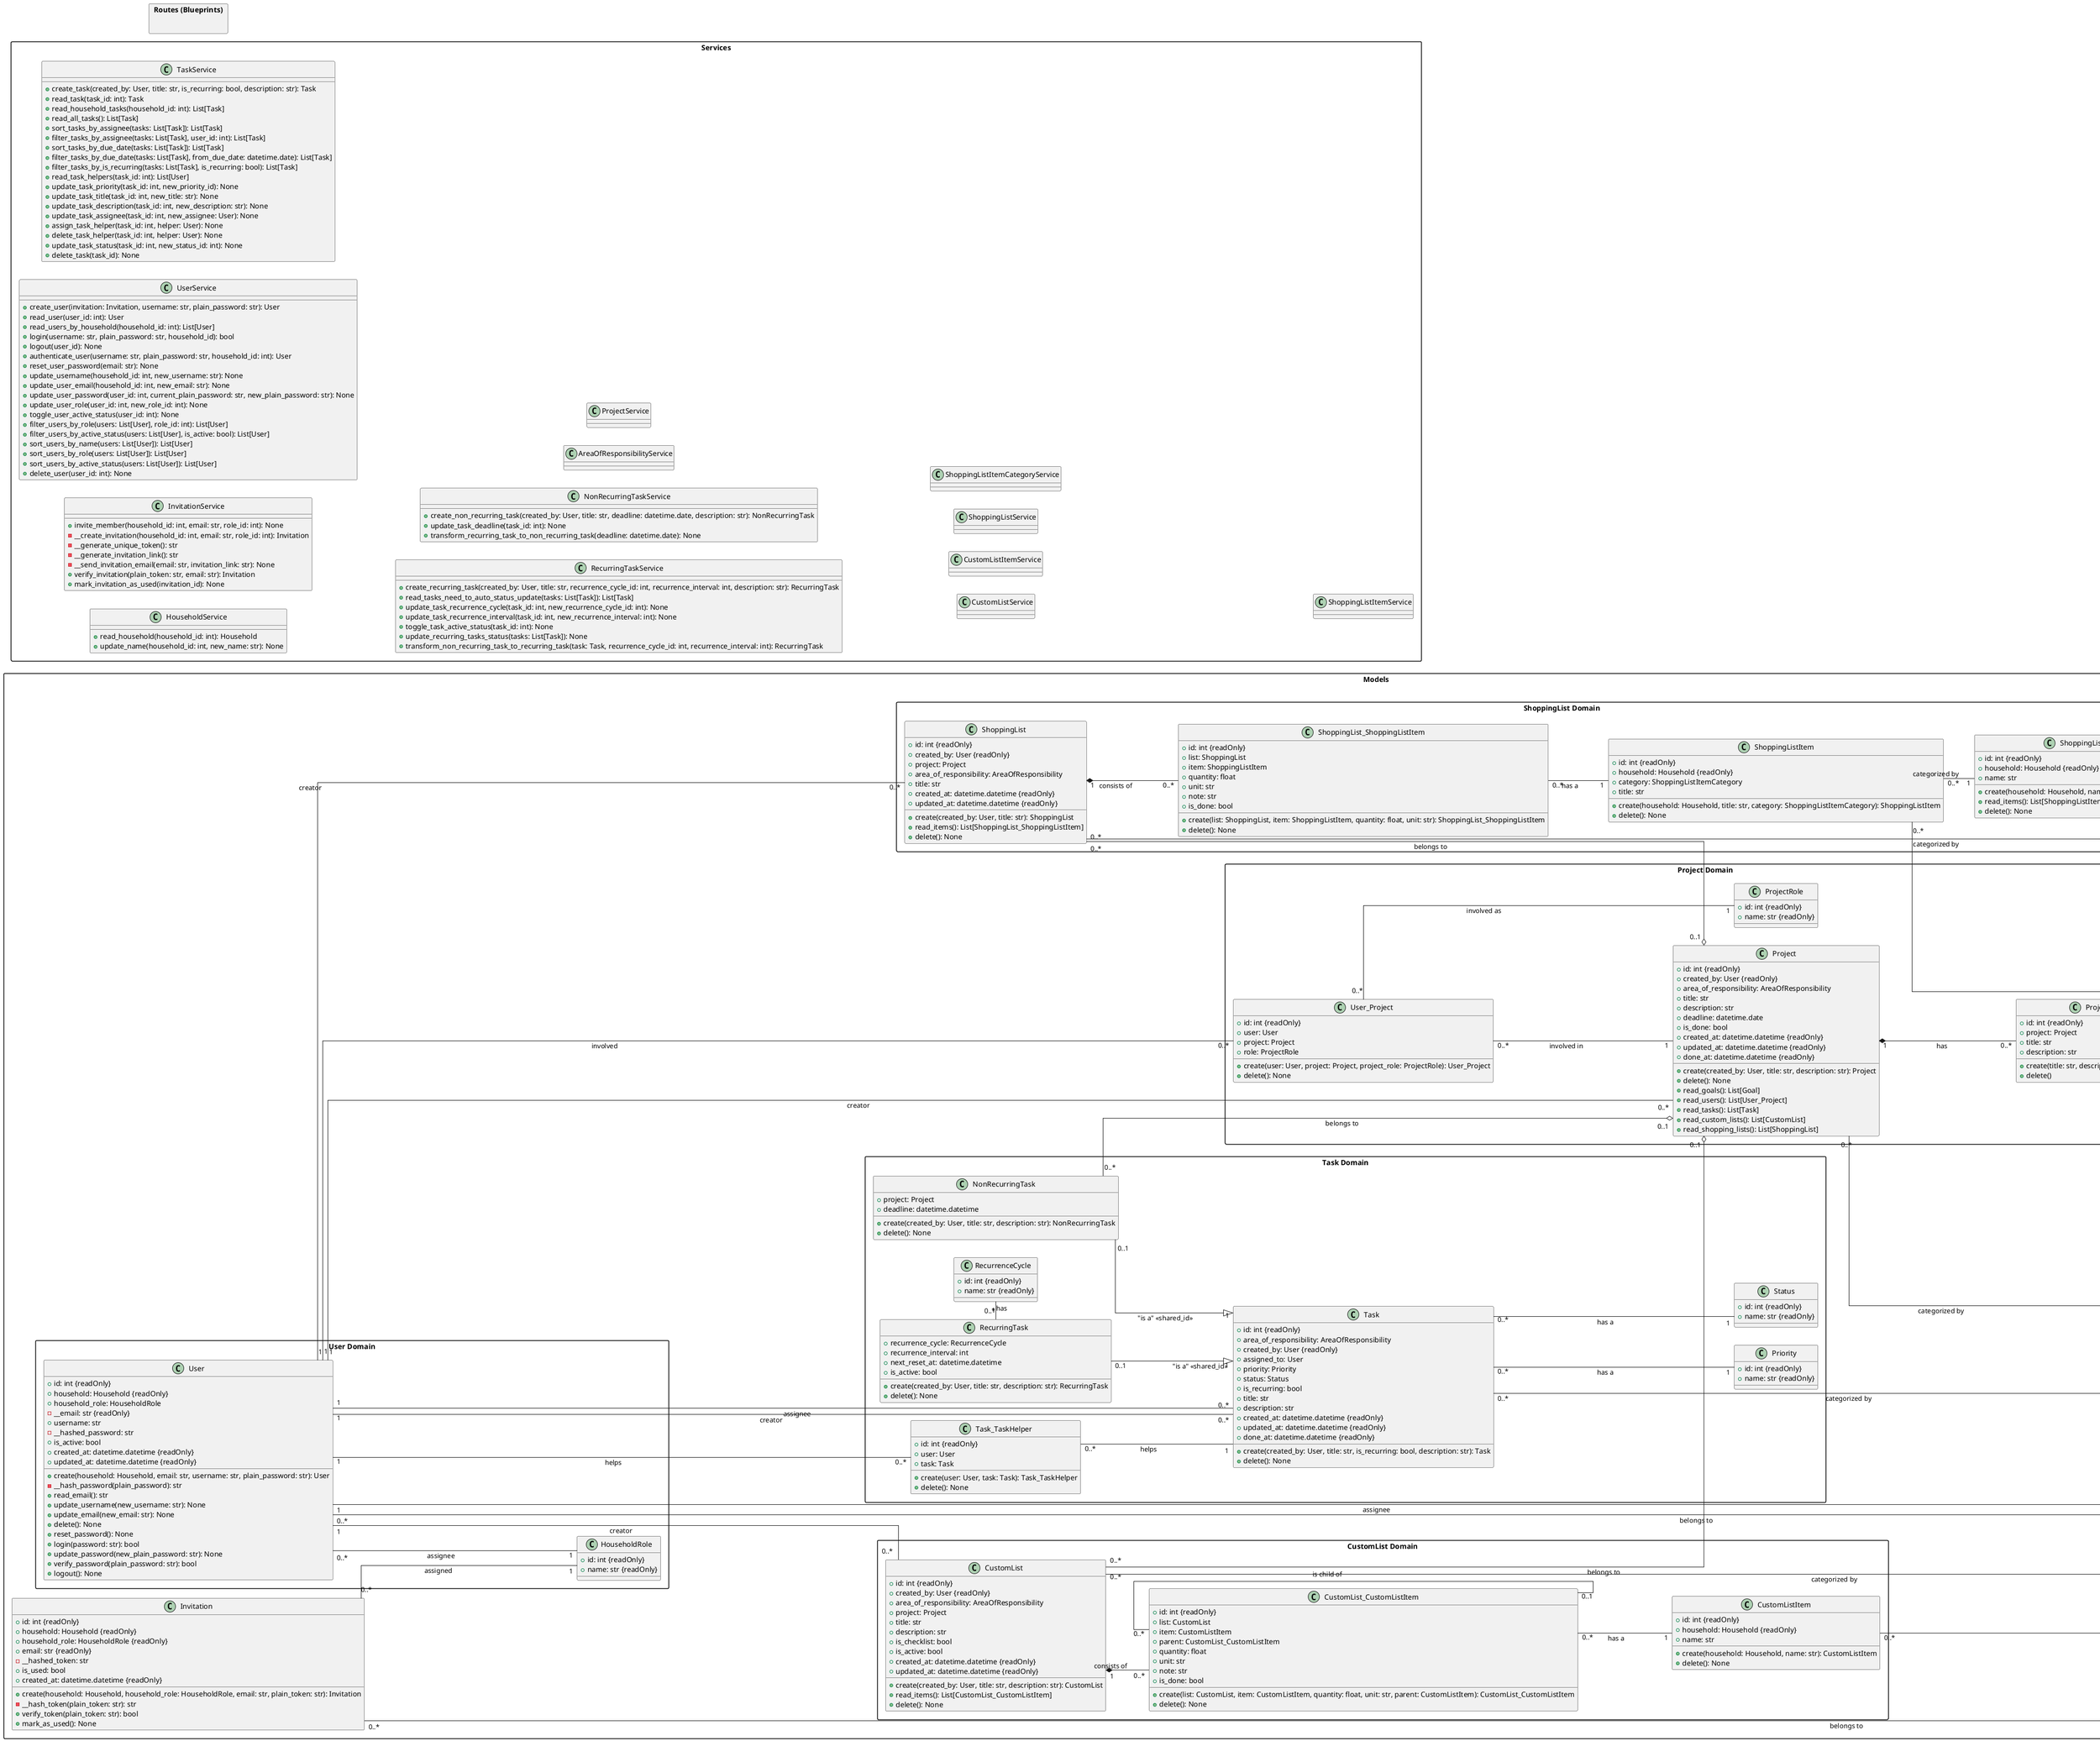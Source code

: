 @startuml
left to right direction
skinparam {
    linetype ortho
    packageStyle rectangle
}

'--------------------------------
' Models
'--------------------------------
package "Models" {
    '--------------------------------
    ' Household
    '--------------------------------
    Class Household {
        ' attributes --------------------------
        + id: int {readOnly}
        + name: str
        + created_at: datetime.datetime {readOnly}
        + updated_at: datetime.datetime {readOnly}
        ' methods --------------------------
        + create(name: str): Household
        + delete(): None
        + read_members(): List[User]
    }

    '--------------------------------
    ' User Domain
    '--------------------------------
    package "User Domain" {
        Class User {
            ' attributes --------------------------
            + id: int {readOnly}
            + household: Household {readOnly}
            + household_role: HouseholdRole
            - __email: str {readOnly}
            + username: str
            - __hashed_password: str
            + is_active: bool
            + created_at: datetime.datetime {readOnly}
            + updated_at: datetime.datetime {readOnly}
            ' methods --------------------------
            + create(household: Household, email: str, username: str, plain_password: str): User
            - __hash_password(plain_password): str
            + read_email(): str
            + update_username(new_username: str): None
            + update_email(new_email: str): None
            + delete(): None
            + reset_password(): None
            + login(password: str): bool
            + update_password(new_plain_password: str): None
            + verify_password(plain_password: str): bool
            + logout(): None
        }
        Class HouseholdRole {
            ' attributes --------------------------
            + id: int {readOnly}
            + name: str {readOnly}
        }

        ' Relations inside Domain
        User "0..*" -- "1" HouseholdRole : "assignee"
    }

    '--------------------------------
    ' Invitation
    '--------------------------------
    Class Invitation {
        ' attributes --------------------------
        + id: int {readOnly}
        + household: Household {readOnly}
        + household_role: HouseholdRole {readOnly}
        + email: str {readOnly}
        - __hashed_token: str
        + is_used: bool
        + created_at: datetime.datetime {readOnly}
        ' methods --------------------------
        + create(household: Household, household_role: HouseholdRole, email: str, plain_token: str): Invitation
        - __hash_token(plain_token: str): str
        + verify_token(plain_token: str): bool
        + mark_as_used(): None
    }

    '--------------------------------
    ' AreaOfResponsibility
    '--------------------------------
    Class AreaOfResponsibility {
        ' attributes --------------------------
        + id: int {readOnly}
        + household: Household {readOnly}
        + assigned_to: User
        + title: str
        + description: str
        + created_at: datetime.datetime {readOnly}
        + updated_at: datetime.datetime {readOnly}
        ' methods --------------------------
        + create(household: Household, title: str, description: str): AreaOfResponsibility
        + delete(): None
    }

    '--------------------------------
    ' Project Domain
    '--------------------------------
    package "Project Domain" {
        Class Project {
            ' attributes --------------------------
            + id: int {readOnly}
            + created_by: User {readOnly}
            + area_of_responsibility: AreaOfResponsibility
            + title: str
            + description: str
            + deadline: datetime.date
            + is_done: bool
            + created_at: datetime.datetime {readOnly}
            + updated_at: datetime.datetime {readOnly}
            + done_at: datetime.datetime {readOnly}
            ' methods --------------------------
            + create(created_by: User, title: str, description: str): Project
            + delete(): None
            + read_goals(): List[Goal]
            + read_users(): List[User_Project]
            + read_tasks(): List[Task]
            + read_custom_lists(): List[CustomList]
            + read_shopping_lists(): List[ShoppingList]
        }
        Class ProjectGoal {
            ' attributes --------------------------
            + id: int {readOnly}
            + project: Project
            + title: str
            + description: str
            ' methods --------------------------
            + create(title: str, description: str): ProjectGoal
            + delete()
        }
        Class ProjectRole {
            ' attributes --------------------------
            + id: int {readOnly}
            + name: str {readOnly}
        }
        Class User_Project {
            ' attributes --------------------------
            + id: int {readOnly}
            + user: User
            + project: Project
            + role: ProjectRole
            ' methods --------------------------
            + create(user: User, project: Project, project_role: ProjectRole): User_Project
            + delete(): None
        }

        ' Relations inside Domain
        Project "1" *-- "0..*" ProjectGoal : "has"
        User_Project "0..*" -- "1" Project : "involved in"
        User_Project "0..*" -- "1" ProjectRole : "involved as"
    }


    '--------------------------------
    ' CustomList Domain
    '--------------------------------
    package "CustomList Domain" {
        Class CustomList {
            ' attributes --------------------------
            + id: int {readOnly}
            + created_by: User {readOnly}
            + area_of_responsibility: AreaOfResponsibility
            + project: Project
            + title: str
            + description: str
            + is_checklist: bool
            + is_active: bool
            + created_at: datetime.datetime {readOnly}
            + updated_at: datetime.datetime {readOnly}
            ' methods --------------------------
            + create(created_by: User, title: str, description: str): CustomList
            + read_items(): List[CustomList_CustomListItem]
            + delete(): None

        }
        Class CustomListItem {
            ' attributes --------------------------
            + id: int {readOnly}
            + household: Household {readOnly}
            + name: str
            ' methods --------------------------
            + create(household: Household, name: str): CustomListItem
            + delete(): None
        }
        Class CustomList_CustomListItem {
            ' attributes --------------------------
            + id: int {readOnly}
            + list: CustomList
            + item: CustomListItem
            + parent: CustomList_CustomListItem
            + quantity: float
            + unit: str
            + note: str
            + is_done: bool
            ' methods --------------------------
            + create(list: CustomList, item: CustomListItem, quantity: float, unit: str, parent: CustomListItem): CustomList_CustomListItem
            + delete(): None
        }

        ' Relations inside Domain
        CustomList "1" *-- "0..*" CustomList_CustomListItem : "consists of"
        CustomList_CustomListItem "0..*" -- "1" CustomListItem : "has a"
        CustomList_CustomListItem "0..*" -- "0..1" CustomList_CustomListItem : "is child of"
    }

    '--------------------------------
    ' Task Domain
    '--------------------------------
    package "Task Domain" {
        Class Task {
            ' attributes --------------------------
            + id: int {readOnly}
            + area_of_responsibility: AreaOfResponsibility
            + created_by: User {readOnly}
            + assigned_to: User
            + priority: Priority
            + status: Status
            + is_recurring: bool
            + title: str
            + description: str
            + created_at: datetime.datetime {readOnly}
            + updated_at: datetime.datetime {readOnly}
            + done_at: datetime.datetime {readOnly}
            ' methods --------------------------
            + create(created_by: User, title: str, is_recurring: bool, description: str): Task
            + delete(): None
        }
        Class Priority {
            + id: int {readOnly}
            + name: str {readOnly}
        }
        Class Status {
            + id: int {readOnly}
            + name: str {readOnly}
        }
        Class Task_TaskHelper {
            ' attributes --------------------------
            + id: int {readOnly}
            + user: User
            + task: Task
            ' methods --------------------------
            + create(user: User, task: Task): Task_TaskHelper
            + delete(): None
        }
        Class RecurrenceCycle {
            + id: int {readOnly}
            + name: str {readOnly}
        }
        Class RecurringTask {
            ' attributes --------------------------
            + recurrence_cycle: RecurrenceCycle
            + recurrence_interval: int
            + next_reset_at: datetime.datetime
            + is_active: bool
            ' methods --------------------------
            + create(created_by: User, title: str, description: str): RecurringTask
            + delete(): None
        }
        Class NonRecurringTask {
            ' attributes --------------------------
            + project: Project
            + deadline: datetime.datetime
            ' methods --------------------------
            + create(created_by: User, title: str, description: str): NonRecurringTask
            + delete(): None
        }

        ' Relations inside Domain
        Task "0..*" -- "1" Priority : "has a"
        Task "0..*" -- "1" Status : "has a"
        Task_TaskHelper "0..*" -- "1" Task : "helps"

        RecurringTask  "0..*" - "1" RecurrenceCycle : "has"

        ' Inheritance NonRecurring- and Recurring Tasks from Task
        NonRecurringTask "0..1"--|> "1" Task : "is a" <<shared_id>>
        RecurringTask "0..1" --|> "1" Task : "is a" <<shared_id>>
    }

    '--------------------------------
    ' ShoppingList Domain
    '--------------------------------
    package "ShoppingList Domain" {
        Class ShoppingList {
            ' attributes --------------------------
            + id: int {readOnly}
            + created_by: User {readOnly}
            + project: Project
            + area_of_responsibility: AreaOfResponsibility
            + title: str
            + created_at: datetime.datetime {readOnly}
            + updated_at: datetime.datetime {readOnly}
            ' methods --------------------------
            + create(created_by: User, title: str): ShoppingList
            + read_items(): List[ShoppingList_ShoppingListItem]
            + delete(): None
        }
        Class ShoppingListItemCategory {
            ' attributes --------------------------
            + id: int {readOnly}
            + household: Household {readOnly}
            + name: str
            ' methods --------------------------
            + create(household: Household, name: str): ShoppingListItemCategory
            + read_items(): List[ShoppingListItem]
            + delete(): None
        }
        Class ShoppingListItem {
            ' attributes --------------------------
            + id: int {readOnly}
            + household: Household {readOnly}
            + category: ShoppingListItemCategory
            + title: str
            ' methods --------------------------
            + create(household: Household, title: str, category: ShoppingListItemCategory): ShoppingListItem
            + delete(): None
        }
        Class ShoppingList_ShoppingListItem {
            ' attributes --------------------------
            + id: int {readOnly}
            + list: ShoppingList
            + item: ShoppingListItem
            + quantity: float
            + unit: str
            + note: str
            + is_done: bool
            ' methods --------------------------
            + create(list: ShoppingList, item: ShoppingListItem, quantity: float, unit: str): ShoppingList_ShoppingListItem
            + delete(): None
        }

        ' Relations inside Domain
        ShoppingList "1" *-- "0..*" ShoppingList_ShoppingListItem : "consists of"
        ShoppingList_ShoppingListItem "0..*" -- "1" ShoppingListItem : "has a"
        ShoppingListItem "0..*" -- "1" ShoppingListItemCategory : "categorized by"
    }

    '--------------------------------
    ' Relations inside Models Domain (Cross-Sub-Domains)
    '--------------------------------
    User "0..*" ---* "1" Household : "belongs to"
    Invitation "0..*" ---* "1" Household : "belongs to"
    AreaOfResponsibility "0..*" ---* "1" Household : "belongs to"
    CustomListItem "0..*" ---* "1" Household : "belongs to"
    ShoppingListItem "0..*" ---* "1" Household : "belongs to"
    ShoppingListItemCategory "0..*" ---* "1" Household : "belongs to"

    Invitation "0..*" -- "1" HouseholdRole : "assigned"

    User "1" --- "0..*" Task : "creator"
    User "1" --- "0..*" Task : "assignee"
    User "1" --- "0..*" Task_TaskHelper : "helps"
    User "1" --- "0..*" Project : "creator"
    User "1" --- "0..*" User_Project : "involved"
    User "1" --- "0..*" CustomList : "creator"
    User "1" --- "0..*" ShoppingList : "creator"
    User "1" --- "0..*" AreaOfResponsibility : "assignee"

    CustomList "0..*" --- "0..1" AreaOfResponsibility : "categorized by"
    Task "0..*" --- "0..1" AreaOfResponsibility : "categorized by"
    Project "0..*" --- "0..1" AreaOfResponsibility : "categorized by"
    ShoppingList "0..*" --- "0..1" AreaOfResponsibility : "categorized by"

    CustomList "0..*" ---o "0..1" Project : "belongs to"
    NonRecurringTask "0..*" ---o "0..1" Project : "belongs to"
    ShoppingList "0..*" ---o "0..1" Project : "belongs to"
}

'--------------------------------
' Services MVP only
'--------------------------------
package Services {
    Class HouseholdService {
        + read_household(household_id: int): Household
        ' User story #16:
        + update_name(household_id: int, new_name: str): None
    }

    Class InvitationService {
        ' User story #18:
        + invite_member(household_id: int, email: str, role_id: int): None
        ' User story #18:
        - __create_invitation(household_id: int, email: str, role_id: int): Invitation
        ' User story #18:
        - __generate_unique_token(): str
        ' User story #18:
        - __generate_invitation_link(): str
        ' User story #18:
        - __send_invitation_email(email: str, invitation_link: str): None
        ' User story #18, #23:
        + verify_invitation(plain_token: str, email: str): Invitation
        ' User story #23:
        + mark_invitation_as_used(invitation_id): None
    }

    Class UserService {
        ' User story #23
        + create_user(invitation: Invitation, username: str, plain_password: str): User
        ' User story #27, #34, #36, #37:
        + read_user(user_id: int): User
        ' User story #30:
        + read_users_by_household(household_id: int): List[User]
        ' User stories #25, #27:
        + login(username: str, plain_password: str, household_id): bool
        ' User story #26:
        + logout(user_id): None
        ' User stories #25, #27:
        + authenticate_user(username: str, plain_password: str, household_id: int): User
        ' User story #28:
        + reset_user_password(email: str): None
        ' User story #24:
        + update_username(household_id: int, new_username: str): None
        ' User story #27:
        + update_user_email(household_id: int, new_email: str): None
        ' User story #24:
        + update_user_password(user_id: int, current_plain_password: str, new_plain_password: str): None
        ' User story #20:
        + update_user_role(user_id: int, new_role_id: int): None
        + toggle_user_active_status(user_id: int): None
        ' User story #30:
        + filter_users_by_role(users: List[User], role_id: int): List[User]
        ' User story #30:
        + filter_users_by_active_status(users: List[User], is_active: bool): List[User]
        ' User story #30:
        + sort_users_by_name(users: List[User]): List[User]
        ' User story #30:
        + sort_users_by_role(users: List[User]): List[User]
        ' User story #30:
        + sort_users_by_active_status(users: List[User]): List[User]
        ' User story #19:
        + delete_user(user_id: int): None
    }

    Class TaskService {
        ' User story #34, #35:
        + create_task(created_by: User, title: str, is_recurring: bool, description: str): Task
        + read_task(task_id: int): Task
        ' User story #42, #43:
        + read_household_tasks(household_id: int): List[Task]
        ' User story #46:
        + read_all_tasks(): List[Task]
        ' User story #42:
        + sort_tasks_by_assignee(tasks: List[Task]): List[Task]
        ' User story #42, #43:
        + filter_tasks_by_assignee(tasks: List[Task], user_id: int): List[Task]
        ' User story #44:
        + sort_tasks_by_due_date(tasks: List[Task]): List[Task]
        ' User story #44:
        + filter_tasks_by_due_date(tasks: List[Task], from_due_date: datetime.date): List[Task]
        ' User story #46:
        + filter_tasks_by_is_recurring(tasks: List[Task], is_recurring: bool): List[Task]
        ' User story #36:
        + read_task_helpers(task_id: int): List[User]
        ' User story #47:
        + update_task_priority(task_id: int, new_priority_id): None
        ' User story #47:
        + update_task_title(task_id: int, new_title: str): None
        ' User story #47:
        + update_task_description(task_id: int, new_description: str): None
        ' User story #47:
        + update_task_assignee(task_id: int, new_assignee: User): None
        ' User story #37:
        + assign_task_helper(task_id: int, helper: User): None
        ' User story #37:
        + delete_task_helper(task_id: int, helper: User): None
        ' User story #45, #47:
        + update_task_status(task_id: int, new_status_id: int): None
        ' User story #49:
        + delete_task(task_id): None
    }

    Class RecurringTaskService {
        ' User story #38:
        + create_recurring_task(created_by: User, title: str, recurrence_cycle_id: int, recurrence_interval: int, description: str): RecurringTask
        ' User story #46:
        + read_tasks_need_to_auto_status_update(tasks: List[Task]): List[Task]
        ' User story #39, #47:
        + update_task_recurrence_cycle(task_id: int, new_recurrence_cycle_id: int): None
        ' User story #39, #47:
        + update_task_recurrence_interval(task_id: int, new_recurrence_interval: int): None
        ' User story #40:
        + toggle_task_active_status(task_id: int): None
        ' User story #46:
        + update_recurring_tasks_status(tasks: List[Task]): None
        ' User story #47:
        + transform_non_recurring_task_to_recurring_task(task: Task, recurrence_cycle_id: int, recurrence_interval: int): RecurringTask
    }

    Class NonRecurringTaskService {
        ' User story #41:
        + create_non_recurring_task(created_by: User, title: str, deadline: datetime.date, description: str): NonRecurringTask
        ' User story #41, #47:
        + update_task_deadline(task_id: int): None
        ' User story #47:
        + transform_recurring_task_to_non_recurring_task(deadline: datetime.date): None
    }

    ' Post MVP:
    Class AreaOfResponsibilityService {}
    Class ProjectService {}
    Class CustomListService {}
    Class CustomListItemService {}
    Class ShoppingListService {}
    Class ShoppingListItemCategoryService {}
    Class ShoppingListItemService
}

'--------------------------------
' Routes
'--------------------------------
package "Routes (Blueprints)" {
}

@enduml